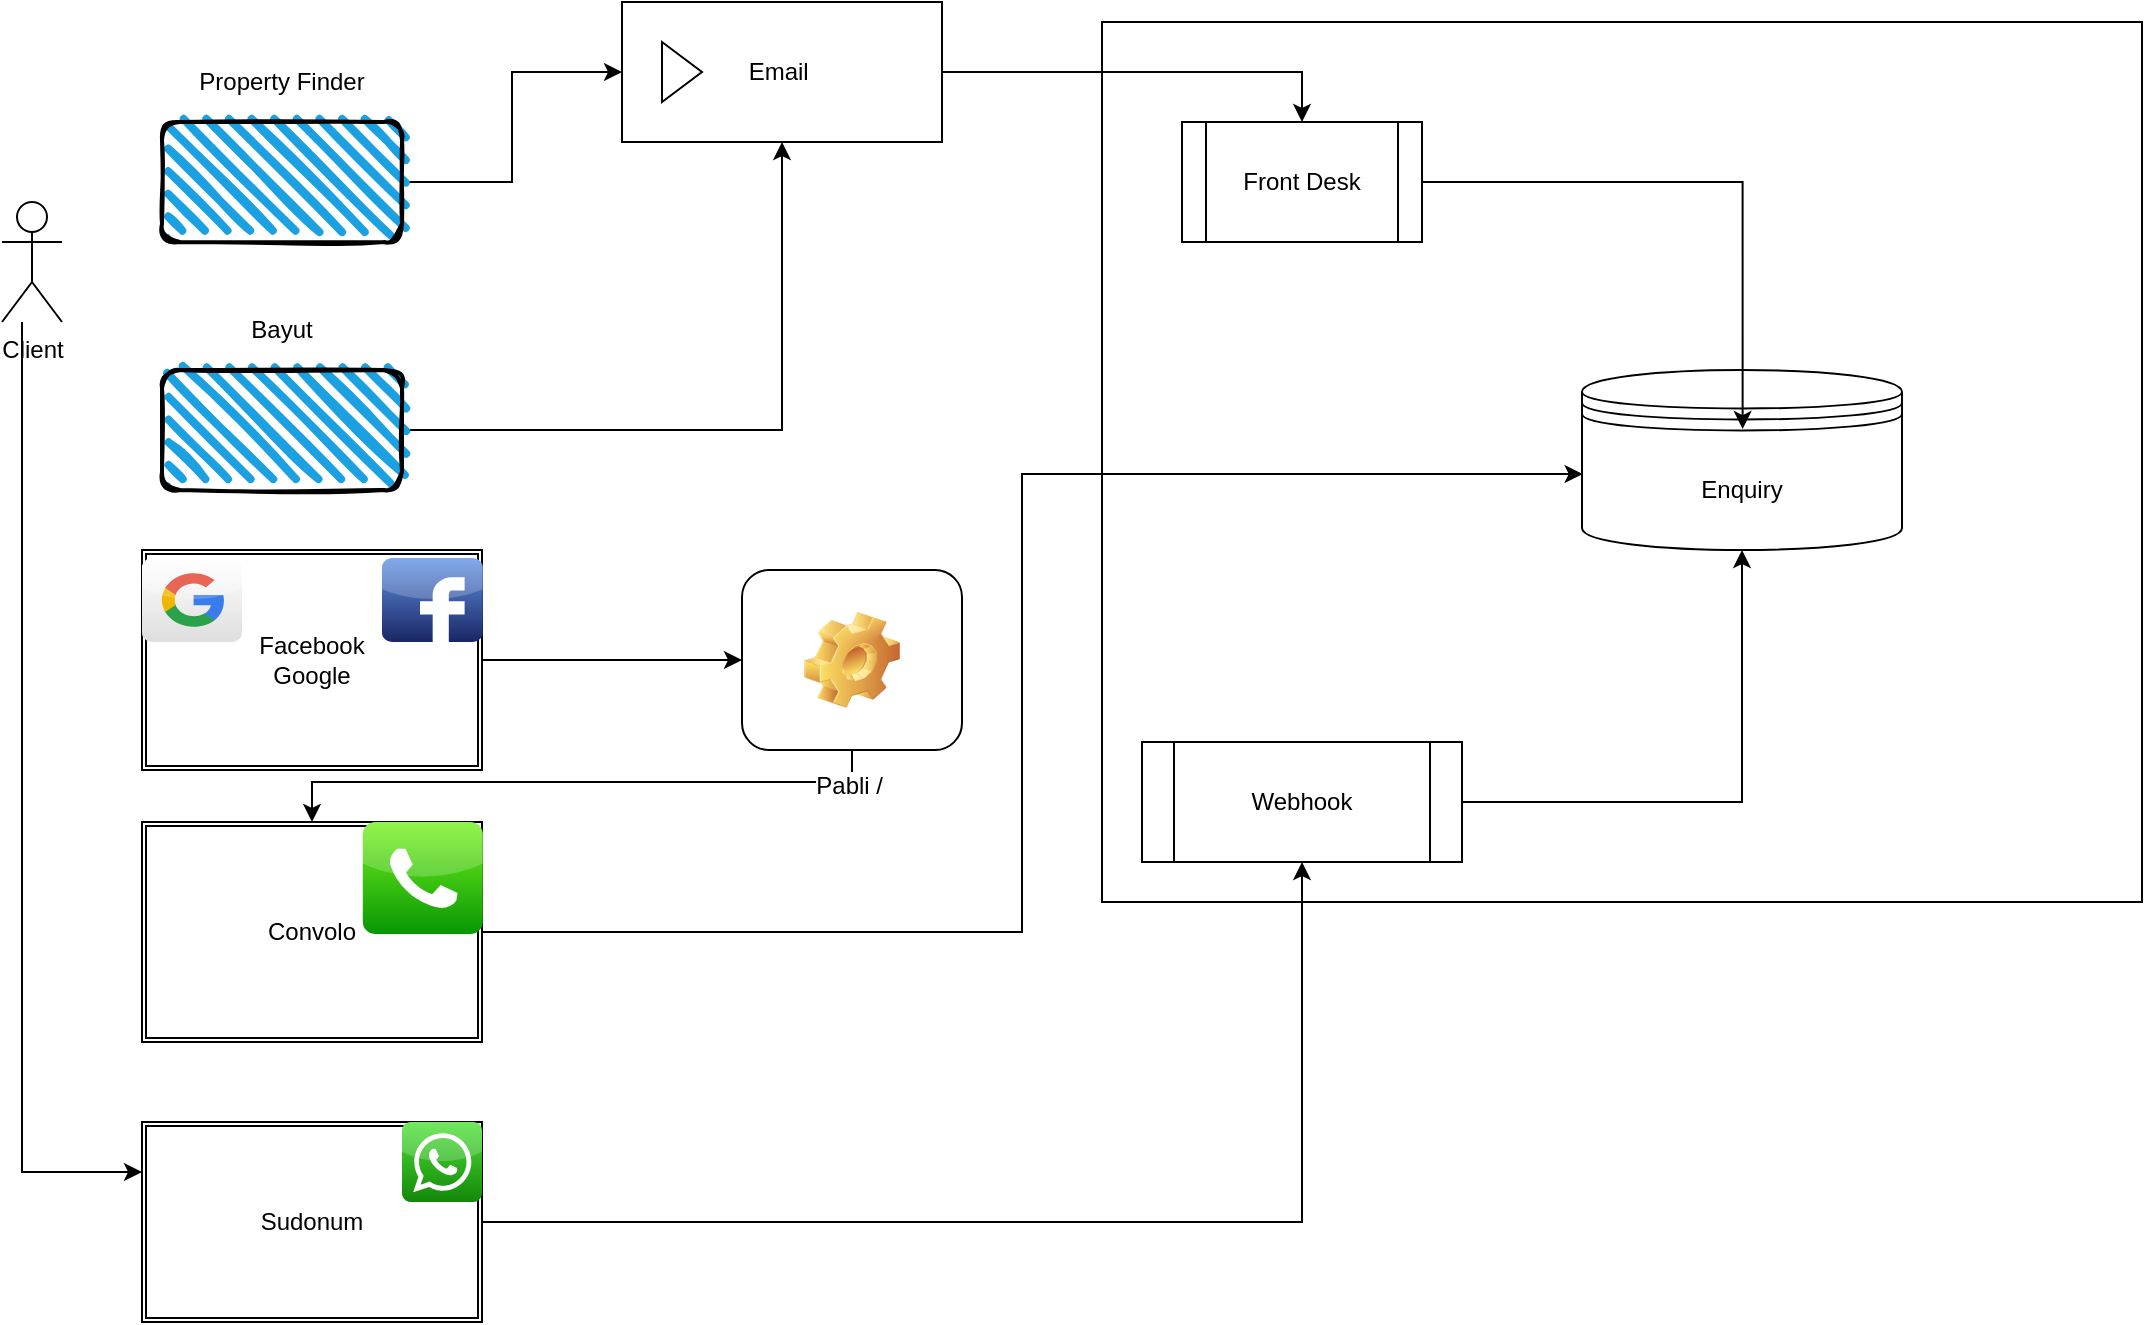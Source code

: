 <mxfile version="27.0.5">
  <diagram name="Page-1" id="r16gFVkTnACiTRig3975">
    <mxGraphModel dx="1906" dy="1031" grid="1" gridSize="10" guides="1" tooltips="1" connect="1" arrows="1" fold="1" page="1" pageScale="1" pageWidth="1169" pageHeight="827" math="0" shadow="0">
      <root>
        <mxCell id="0" />
        <mxCell id="1" parent="0" />
        <mxCell id="fvmDtdA1P7pzrapchPAM-31" style="edgeStyle=orthogonalEdgeStyle;rounded=0;orthogonalLoop=1;jettySize=auto;html=1;entryX=0;entryY=0.25;entryDx=0;entryDy=0;" edge="1" parent="1" source="fvmDtdA1P7pzrapchPAM-1" target="fvmDtdA1P7pzrapchPAM-12">
          <mxGeometry relative="1" as="geometry">
            <Array as="points">
              <mxPoint x="60" y="615" />
            </Array>
          </mxGeometry>
        </mxCell>
        <mxCell id="fvmDtdA1P7pzrapchPAM-1" value="Client" style="shape=umlActor;verticalLabelPosition=bottom;verticalAlign=top;html=1;" vertex="1" parent="1">
          <mxGeometry x="50" y="130" width="30" height="60" as="geometry" />
        </mxCell>
        <mxCell id="fvmDtdA1P7pzrapchPAM-21" style="edgeStyle=orthogonalEdgeStyle;rounded=0;orthogonalLoop=1;jettySize=auto;html=1;" edge="1" parent="1" source="fvmDtdA1P7pzrapchPAM-4" target="fvmDtdA1P7pzrapchPAM-19">
          <mxGeometry relative="1" as="geometry" />
        </mxCell>
        <mxCell id="fvmDtdA1P7pzrapchPAM-4" value="Property Finder&lt;div&gt;&lt;br&gt;&lt;/div&gt;&lt;div&gt;&lt;br&gt;&lt;/div&gt;&lt;div&gt;&lt;br&gt;&lt;/div&gt;&lt;div&gt;&lt;br&gt;&lt;/div&gt;&lt;div&gt;&lt;br&gt;&lt;/div&gt;&lt;div&gt;&lt;br&gt;&lt;/div&gt;&lt;div&gt;&lt;br&gt;&lt;/div&gt;" style="rounded=1;whiteSpace=wrap;html=1;strokeWidth=2;fillWeight=4;hachureGap=8;hachureAngle=45;fillColor=#1ba1e2;sketch=1;" vertex="1" parent="1">
          <mxGeometry x="130" y="90" width="120" height="60" as="geometry" />
        </mxCell>
        <mxCell id="fvmDtdA1P7pzrapchPAM-22" style="edgeStyle=orthogonalEdgeStyle;rounded=0;orthogonalLoop=1;jettySize=auto;html=1;entryX=0.5;entryY=1;entryDx=0;entryDy=0;" edge="1" parent="1" source="fvmDtdA1P7pzrapchPAM-5" target="fvmDtdA1P7pzrapchPAM-19">
          <mxGeometry relative="1" as="geometry" />
        </mxCell>
        <mxCell id="fvmDtdA1P7pzrapchPAM-5" value="Bayut&lt;div&gt;&lt;br&gt;&lt;/div&gt;&lt;div&gt;&lt;br&gt;&lt;/div&gt;&lt;div&gt;&lt;br&gt;&lt;/div&gt;&lt;div&gt;&lt;br&gt;&lt;/div&gt;&lt;div&gt;&lt;br&gt;&lt;/div&gt;&lt;div&gt;&lt;br&gt;&lt;/div&gt;&lt;div&gt;&lt;br&gt;&lt;/div&gt;" style="rounded=1;whiteSpace=wrap;html=1;strokeWidth=2;fillWeight=4;hachureGap=8;hachureAngle=45;fillColor=#1ba1e2;sketch=1;" vertex="1" parent="1">
          <mxGeometry x="130" y="214" width="120" height="60" as="geometry" />
        </mxCell>
        <mxCell id="fvmDtdA1P7pzrapchPAM-10" value="" style="rounded=0;whiteSpace=wrap;html=1;" vertex="1" parent="1">
          <mxGeometry x="600" y="40" width="520" height="440" as="geometry" />
        </mxCell>
        <mxCell id="fvmDtdA1P7pzrapchPAM-11" value="Front Desk" style="shape=process;whiteSpace=wrap;html=1;backgroundOutline=1;" vertex="1" parent="1">
          <mxGeometry x="640" y="90" width="120" height="60" as="geometry" />
        </mxCell>
        <mxCell id="fvmDtdA1P7pzrapchPAM-14" style="edgeStyle=orthogonalEdgeStyle;rounded=0;orthogonalLoop=1;jettySize=auto;html=1;" edge="1" parent="1" source="fvmDtdA1P7pzrapchPAM-12" target="fvmDtdA1P7pzrapchPAM-13">
          <mxGeometry relative="1" as="geometry" />
        </mxCell>
        <mxCell id="fvmDtdA1P7pzrapchPAM-12" value="Sudonum" style="shape=ext;double=1;rounded=0;whiteSpace=wrap;html=1;" vertex="1" parent="1">
          <mxGeometry x="120" y="590" width="170" height="100" as="geometry" />
        </mxCell>
        <mxCell id="fvmDtdA1P7pzrapchPAM-26" style="edgeStyle=orthogonalEdgeStyle;rounded=0;orthogonalLoop=1;jettySize=auto;html=1;" edge="1" parent="1" source="fvmDtdA1P7pzrapchPAM-13" target="fvmDtdA1P7pzrapchPAM-15">
          <mxGeometry relative="1" as="geometry" />
        </mxCell>
        <mxCell id="fvmDtdA1P7pzrapchPAM-13" value="Webhook" style="shape=process;whiteSpace=wrap;html=1;backgroundOutline=1;" vertex="1" parent="1">
          <mxGeometry x="620" y="400" width="160" height="60" as="geometry" />
        </mxCell>
        <mxCell id="fvmDtdA1P7pzrapchPAM-15" value="Enquiry" style="shape=datastore;whiteSpace=wrap;html=1;" vertex="1" parent="1">
          <mxGeometry x="840" y="214" width="160" height="90" as="geometry" />
        </mxCell>
        <mxCell id="fvmDtdA1P7pzrapchPAM-24" style="edgeStyle=orthogonalEdgeStyle;rounded=0;orthogonalLoop=1;jettySize=auto;html=1;entryX=0.5;entryY=0;entryDx=0;entryDy=0;" edge="1" parent="1" source="fvmDtdA1P7pzrapchPAM-19" target="fvmDtdA1P7pzrapchPAM-11">
          <mxGeometry relative="1" as="geometry" />
        </mxCell>
        <mxCell id="fvmDtdA1P7pzrapchPAM-19" value="Email&amp;nbsp;" style="html=1;whiteSpace=wrap;container=1;recursiveResize=0;collapsible=0;" vertex="1" parent="1">
          <mxGeometry x="360" y="30" width="160" height="70" as="geometry" />
        </mxCell>
        <mxCell id="fvmDtdA1P7pzrapchPAM-20" value="" style="triangle;html=1;whiteSpace=wrap;" vertex="1" parent="fvmDtdA1P7pzrapchPAM-19">
          <mxGeometry x="20" y="20" width="20" height="30" as="geometry" />
        </mxCell>
        <mxCell id="fvmDtdA1P7pzrapchPAM-25" style="edgeStyle=orthogonalEdgeStyle;rounded=0;orthogonalLoop=1;jettySize=auto;html=1;entryX=0.502;entryY=0.328;entryDx=0;entryDy=0;entryPerimeter=0;" edge="1" parent="1" source="fvmDtdA1P7pzrapchPAM-11" target="fvmDtdA1P7pzrapchPAM-15">
          <mxGeometry relative="1" as="geometry" />
        </mxCell>
        <mxCell id="fvmDtdA1P7pzrapchPAM-27" value="" style="dashed=0;outlineConnect=0;html=1;align=center;labelPosition=center;verticalLabelPosition=bottom;verticalAlign=top;shape=mxgraph.webicons.whatsapp;fillColor=#4FE238;gradientColor=#138709" vertex="1" parent="1">
          <mxGeometry x="250" y="590" width="40" height="40" as="geometry" />
        </mxCell>
        <mxCell id="fvmDtdA1P7pzrapchPAM-36" style="edgeStyle=orthogonalEdgeStyle;rounded=0;orthogonalLoop=1;jettySize=auto;html=1;" edge="1" parent="1" source="fvmDtdA1P7pzrapchPAM-29" target="fvmDtdA1P7pzrapchPAM-35">
          <mxGeometry relative="1" as="geometry" />
        </mxCell>
        <mxCell id="fvmDtdA1P7pzrapchPAM-29" value="Facebook&lt;div&gt;Google&lt;/div&gt;" style="shape=ext;double=1;rounded=0;whiteSpace=wrap;html=1;" vertex="1" parent="1">
          <mxGeometry x="120" y="304" width="170" height="110" as="geometry" />
        </mxCell>
        <mxCell id="fvmDtdA1P7pzrapchPAM-32" value="Convolo" style="shape=ext;double=1;rounded=0;whiteSpace=wrap;html=1;" vertex="1" parent="1">
          <mxGeometry x="120" y="440" width="170" height="110" as="geometry" />
        </mxCell>
        <mxCell id="fvmDtdA1P7pzrapchPAM-33" value="" style="dashed=0;outlineConnect=0;html=1;align=center;labelPosition=center;verticalLabelPosition=bottom;verticalAlign=top;shape=mxgraph.webicons.google;gradientColor=#DFDEDE" vertex="1" parent="1">
          <mxGeometry x="120" y="308" width="50" height="42" as="geometry" />
        </mxCell>
        <mxCell id="fvmDtdA1P7pzrapchPAM-34" value="" style="dashed=0;outlineConnect=0;html=1;align=center;labelPosition=center;verticalLabelPosition=bottom;verticalAlign=top;shape=mxgraph.webicons.facebook;fillColor=#6294E4;gradientColor=#1A2665" vertex="1" parent="1">
          <mxGeometry x="240" y="308" width="50.4" height="42" as="geometry" />
        </mxCell>
        <mxCell id="fvmDtdA1P7pzrapchPAM-37" style="edgeStyle=orthogonalEdgeStyle;rounded=0;orthogonalLoop=1;jettySize=auto;html=1;" edge="1" parent="1" source="fvmDtdA1P7pzrapchPAM-35" target="fvmDtdA1P7pzrapchPAM-32">
          <mxGeometry relative="1" as="geometry">
            <Array as="points">
              <mxPoint x="475" y="420" />
              <mxPoint x="205" y="420" />
            </Array>
          </mxGeometry>
        </mxCell>
        <mxCell id="fvmDtdA1P7pzrapchPAM-35" value="Pabli /&amp;nbsp;" style="icon;html=1;image=img/clipart/Gear_128x128.png" vertex="1" parent="1">
          <mxGeometry x="420" y="314" width="110" height="90" as="geometry" />
        </mxCell>
        <mxCell id="fvmDtdA1P7pzrapchPAM-38" style="edgeStyle=orthogonalEdgeStyle;rounded=0;orthogonalLoop=1;jettySize=auto;html=1;entryX=0.002;entryY=0.578;entryDx=0;entryDy=0;entryPerimeter=0;" edge="1" parent="1" source="fvmDtdA1P7pzrapchPAM-32" target="fvmDtdA1P7pzrapchPAM-15">
          <mxGeometry relative="1" as="geometry">
            <Array as="points">
              <mxPoint x="560" y="495" />
              <mxPoint x="560" y="266" />
            </Array>
          </mxGeometry>
        </mxCell>
        <mxCell id="fvmDtdA1P7pzrapchPAM-39" value="" style="dashed=0;outlineConnect=0;html=1;align=center;labelPosition=center;verticalLabelPosition=bottom;verticalAlign=top;shape=mxgraph.webicons.phone;fillColor=#76F21E;gradientColor=#079704" vertex="1" parent="1">
          <mxGeometry x="230.4" y="440" width="60" height="56" as="geometry" />
        </mxCell>
      </root>
    </mxGraphModel>
  </diagram>
</mxfile>
